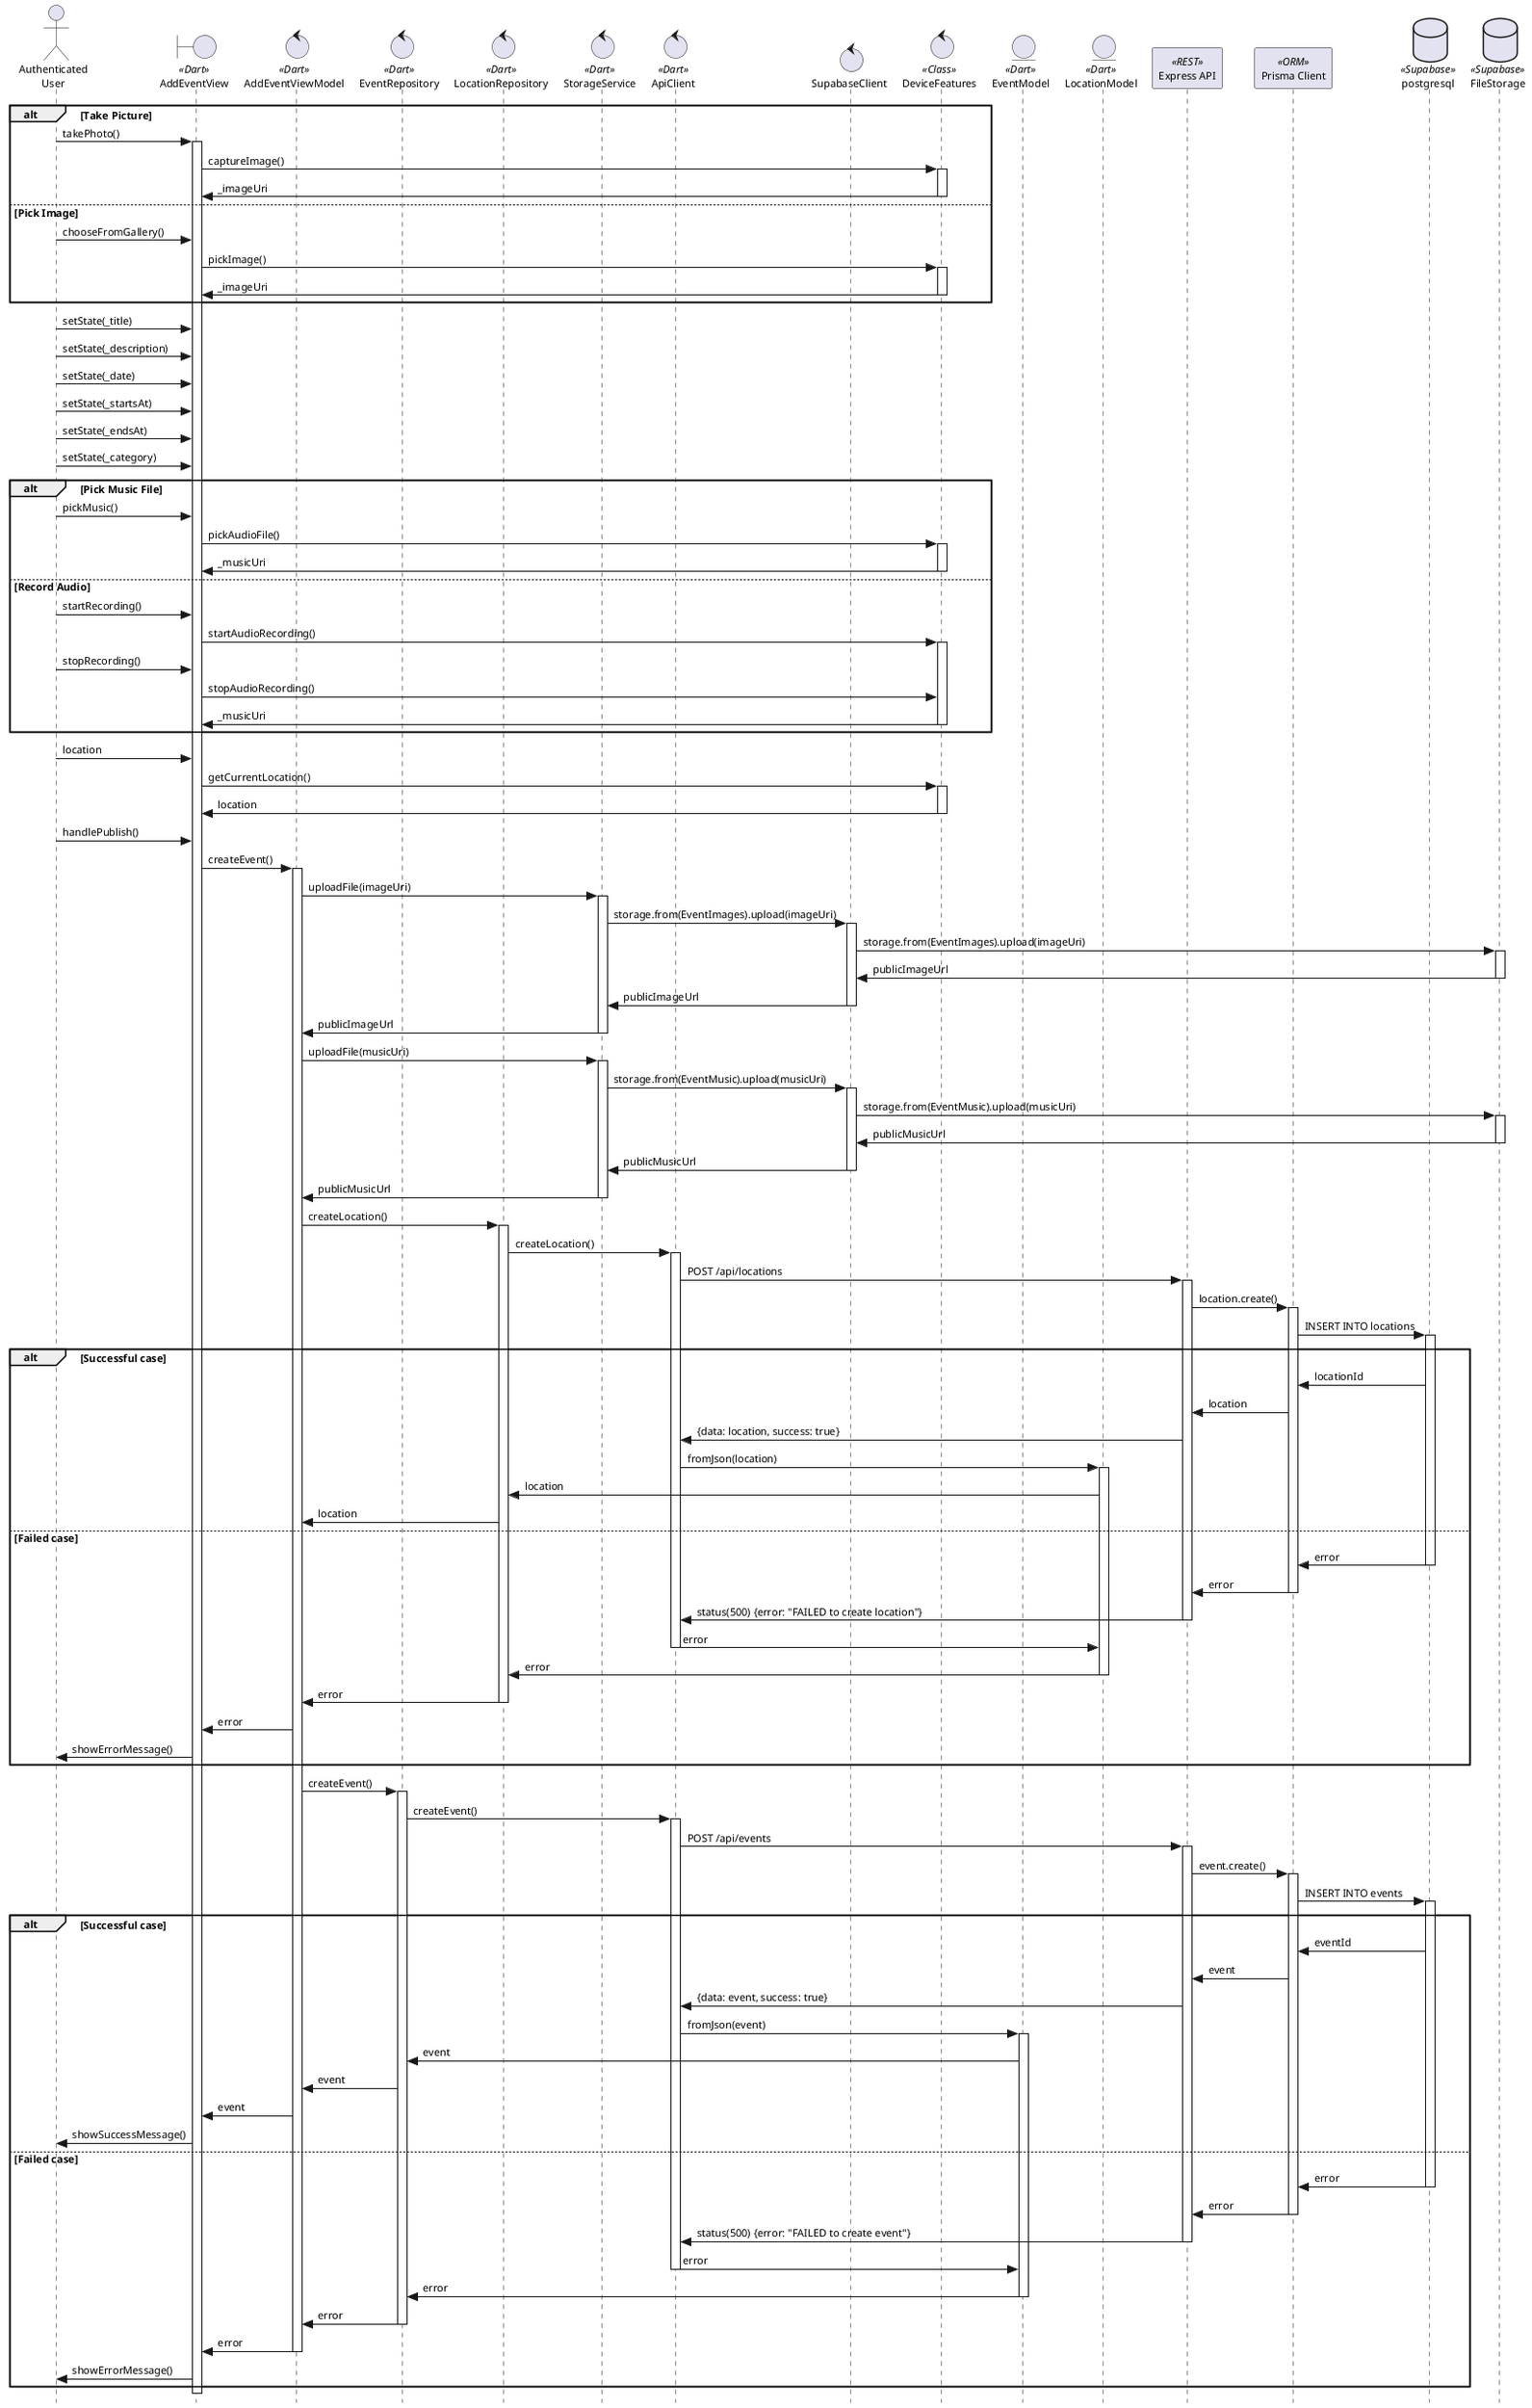 @startuml
skinparam style strictuml
skinparam defaultFontSize 11
skinparam stereotypePosition top

actor "Authenticated\nUser" as AuthenticatedUser

boundary "AddEventView" as AddEventView << Dart >>

control "AddEventViewModel" as AddEventViewModel << Dart >>
control "EventRepository" as EventRepository << Dart >>
control "LocationRepository" as LocationRepository << Dart >>
control "StorageService" as StorageService << Dart >>
control "ApiClient" as ApiClient << Dart >>
control "SupabaseClient" as SupabaseClient
control "DeviceFeatures" as DeviceFeatures << Class >>

entity "EventModel" as EventModel << Dart >>
entity "LocationModel" as LocationModel << Dart >>

participant "Express API" as API << REST >>
participant "Prisma Client" as prisma << ORM >>
database "postgresql" as postgresql << Supabase >>
database "FileStorage" as supabase << Supabase >>


alt Take Picture
    AuthenticatedUser -> AddEventView : takePhoto()
    activate AddEventView
    AddEventView -> DeviceFeatures : captureImage()
    activate DeviceFeatures
    DeviceFeatures -> AddEventView : _imageUri
    deactivate DeviceFeatures
else Pick Image
    AuthenticatedUser -> AddEventView : chooseFromGallery()
    AddEventView -> DeviceFeatures : pickImage()
    activate DeviceFeatures
    DeviceFeatures -> AddEventView : _imageUri
    deactivate DeviceFeatures
end

AuthenticatedUser -> AddEventView : setState(_title)
AuthenticatedUser -> AddEventView : setState(_description)
AuthenticatedUser -> AddEventView : setState(_date)
AuthenticatedUser -> AddEventView : setState(_startsAt)
AuthenticatedUser -> AddEventView : setState(_endsAt)
AuthenticatedUser -> AddEventView : setState(_category)

alt Pick Music File
    AuthenticatedUser -> AddEventView : pickMusic()
    AddEventView -> DeviceFeatures : pickAudioFile()
    activate DeviceFeatures
    DeviceFeatures -> AddEventView : _musicUri
    deactivate DeviceFeatures
else Record Audio
    AuthenticatedUser -> AddEventView : startRecording()
    AddEventView -> DeviceFeatures : startAudioRecording()
    activate DeviceFeatures
    AuthenticatedUser -> AddEventView : stopRecording()
    AddEventView -> DeviceFeatures : stopAudioRecording()
    DeviceFeatures -> AddEventView : _musicUri
    deactivate DeviceFeatures
end

AuthenticatedUser -> AddEventView : location
AddEventView -> DeviceFeatures : getCurrentLocation()
activate DeviceFeatures
DeviceFeatures -> AddEventView : location
deactivate DeviceFeatures

AuthenticatedUser -> AddEventView : handlePublish()

AddEventView -> AddEventViewModel : createEvent()
activate AddEventViewModel
AddEventViewModel -> StorageService : uploadFile(imageUri)
activate StorageService
StorageService -> SupabaseClient : storage.from(EventImages).upload(imageUri)
activate SupabaseClient
SupabaseClient -> supabase : storage.from(EventImages).upload(imageUri)
activate supabase
supabase -> SupabaseClient : publicImageUrl
deactivate supabase

SupabaseClient -> StorageService : publicImageUrl
deactivate SupabaseClient
StorageService -> AddEventViewModel : publicImageUrl
deactivate StorageService

AddEventViewModel -> StorageService : uploadFile(musicUri)
activate StorageService
StorageService -> SupabaseClient : storage.from(EventMusic).upload(musicUri)
activate SupabaseClient

SupabaseClient -> supabase : storage.from(EventMusic).upload(musicUri)
activate supabase
supabase -> SupabaseClient : publicMusicUrl
deactivate supabase

SupabaseClient -> StorageService : publicMusicUrl
deactivate SupabaseClient
StorageService -> AddEventViewModel : publicMusicUrl
deactivate StorageService

AddEventViewModel -> LocationRepository : createLocation()
activate LocationRepository
LocationRepository -> ApiClient : createLocation()

activate ApiClient

ApiClient -> API : POST /api/locations
activate API
API -> prisma : location.create()
activate prisma
prisma -> postgresql : INSERT INTO locations
activate postgresql

alt Successful case
    postgresql -> prisma : locationId
    prisma -> API : location
    API -> ApiClient : {data: location, success: true}
    ApiClient -> LocationModel : fromJson(location)
    activate LocationModel
    LocationModel -> LocationRepository : location
    LocationRepository -> AddEventViewModel : location
else Failed case
    postgresql -> prisma : error
    deactivate postgresql
    prisma -> API : error
    deactivate prisma
    API -> ApiClient : status(500) {error: "FAILED to create location"}
    deactivate API
    ApiClient -> LocationModel : error
    deactivate ApiClient
    LocationModel -> LocationRepository : error
    deactivate LocationModel
    LocationRepository -> AddEventViewModel : error
    deactivate LocationRepository
    AddEventViewModel -> AddEventView : error
    AddEventView -> AuthenticatedUser : showErrorMessage()
end

AddEventViewModel -> EventRepository : createEvent()
activate EventRepository
EventRepository -> ApiClient : createEvent()
activate ApiClient
ApiClient -> API : POST /api/events
activate API
API -> prisma : event.create()
activate prisma
prisma -> postgresql : INSERT INTO events
activate postgresql

alt Successful case
    postgresql -> prisma : eventId
    prisma -> API : event
    API -> ApiClient : {data: event, success: true}
    ApiClient -> EventModel : fromJson(event)
    activate EventModel
    EventModel -> EventRepository : event
    EventRepository -> AddEventViewModel : event
    AddEventViewModel -> AddEventView : event
    AddEventView -> AuthenticatedUser : showSuccessMessage()
else Failed case
    postgresql -> prisma : error
    deactivate postgresql
    prisma -> API : error
    deactivate prisma
    API -> ApiClient : status(500) {error: "FAILED to create event"}
    deactivate API
    ApiClient -> EventModel : error
    deactivate ApiClient
    EventModel -> EventRepository : error
    deactivate EventModel
    EventRepository -> AddEventViewModel : error
    deactivate EventRepository
    AddEventViewModel -> AddEventView : error
    deactivate AddEventViewModel
    AddEventView -> AuthenticatedUser : showErrorMessage()
end
deactivate AddEventView
@enduml







